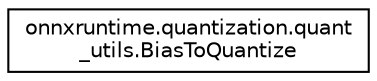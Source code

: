 digraph "Graphical Class Hierarchy"
{
 // LATEX_PDF_SIZE
  edge [fontname="Helvetica",fontsize="10",labelfontname="Helvetica",labelfontsize="10"];
  node [fontname="Helvetica",fontsize="10",shape=record];
  rankdir="LR";
  Node0 [label="onnxruntime.quantization.quant\l_utils.BiasToQuantize",height=0.2,width=0.4,color="black", fillcolor="white", style="filled",URL="$classonnxruntime_1_1quantization_1_1quant__utils_1_1BiasToQuantize.html",tooltip=" "];
}
